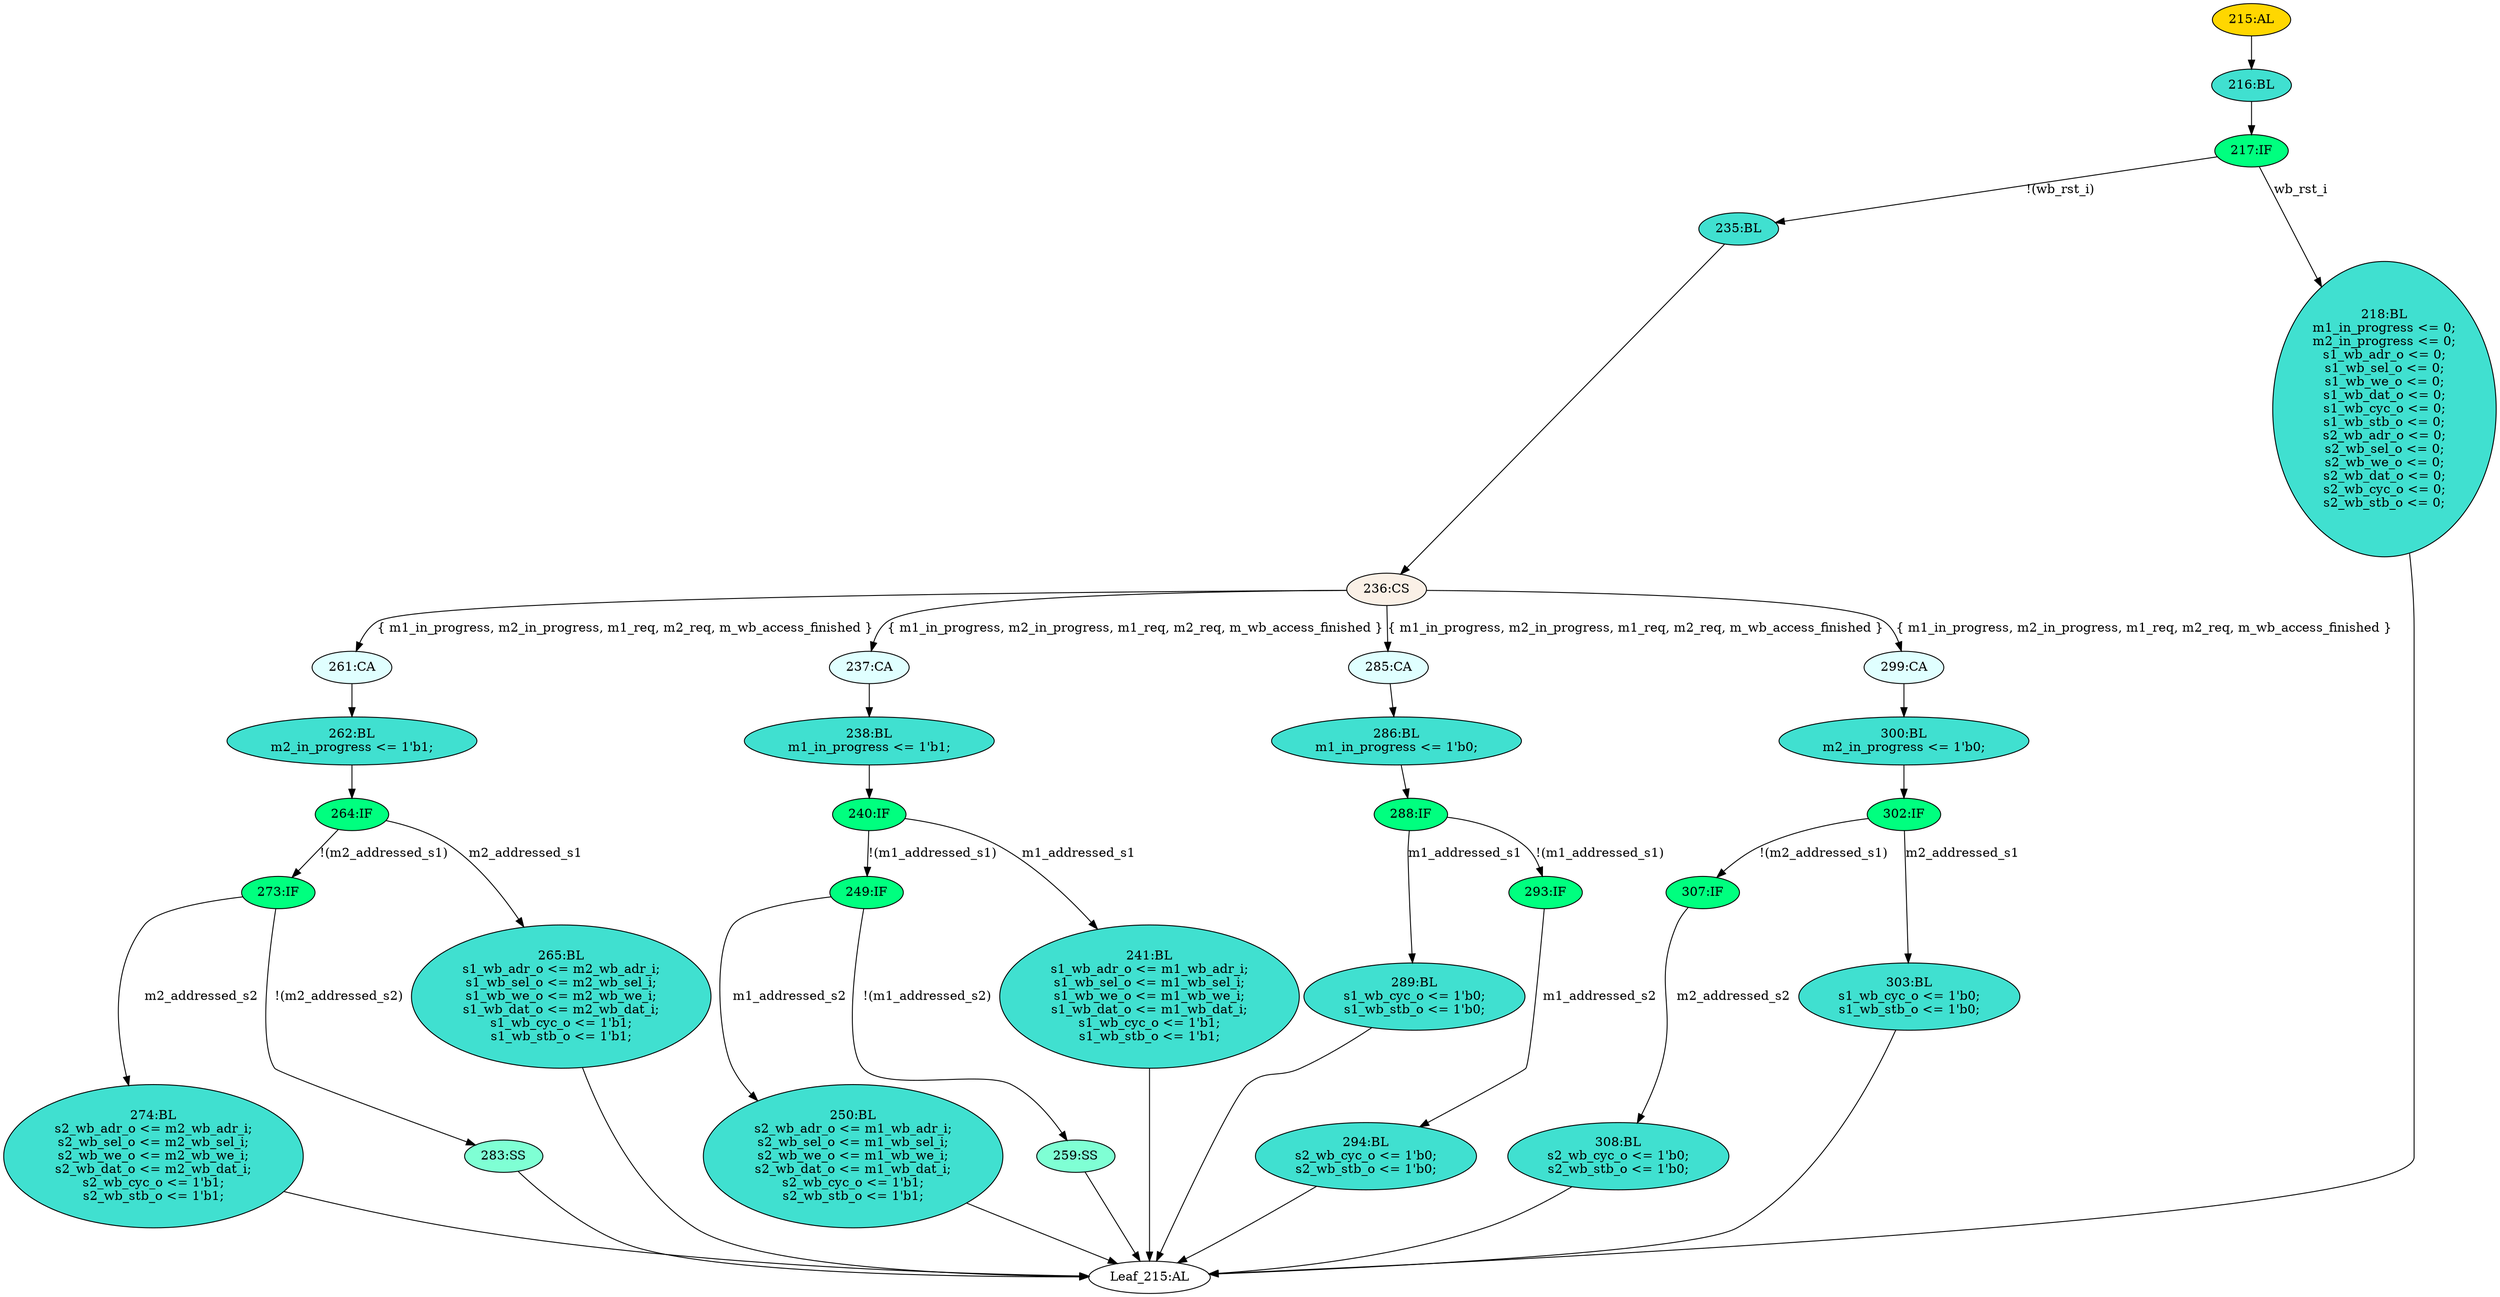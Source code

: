 strict digraph "" {
	node [label="\N"];
	"273:IF"	 [ast="<pyverilog.vparser.ast.IfStatement object at 0x7f88e956d3d0>",
		fillcolor=springgreen,
		label="273:IF",
		statements="[]",
		style=filled,
		typ=IfStatement];
	"274:BL"	 [ast="<pyverilog.vparser.ast.Block object at 0x7f88e956d610>",
		fillcolor=turquoise,
		label="274:BL
s2_wb_adr_o <= m2_wb_adr_i;
s2_wb_sel_o <= m2_wb_sel_i;
s2_wb_we_o <= m2_wb_we_i;
s2_wb_dat_o <= m2_wb_dat_i;
s2_wb_cyc_o <= \
1'b1;
s2_wb_stb_o <= 1'b1;",
		statements="[<pyverilog.vparser.ast.NonblockingSubstitution object at 0x7f88e956d690>, <pyverilog.vparser.ast.NonblockingSubstitution object \
at 0x7f88e956dad0>, <pyverilog.vparser.ast.NonblockingSubstitution object at 0x7f88e956dc10>, <pyverilog.vparser.ast.NonblockingSubstitution \
object at 0x7f88e956dd50>, <pyverilog.vparser.ast.NonblockingSubstitution object at 0x7f88e956de90>, <pyverilog.vparser.ast.NonblockingSubstitution \
object at 0x7f88e956dfd0>]",
		style=filled,
		typ=Block];
	"273:IF" -> "274:BL"	 [cond="['m2_addressed_s2']",
		label=m2_addressed_s2,
		lineno=273];
	"283:SS"	 [ast="<pyverilog.vparser.ast.SingleStatement object at 0x7f88e956d810>",
		fillcolor=aquamarine,
		label="283:SS",
		statements="[]",
		style=filled,
		typ=SingleStatement];
	"273:IF" -> "283:SS"	 [cond="['m2_addressed_s2']",
		label="!(m2_addressed_s2)",
		lineno=273];
	"289:BL"	 [ast="<pyverilog.vparser.ast.Block object at 0x7f88e9571450>",
		fillcolor=turquoise,
		label="289:BL
s1_wb_cyc_o <= 1'b0;
s1_wb_stb_o <= 1'b0;",
		statements="[<pyverilog.vparser.ast.NonblockingSubstitution object at 0x7f88e95711d0>, <pyverilog.vparser.ast.NonblockingSubstitution object \
at 0x7f88e9571310>]",
		style=filled,
		typ=Block];
	"Leaf_215:AL"	 [def_var="['s1_wb_dat_o', 's1_wb_cyc_o', 's2_wb_stb_o', 's1_wb_stb_o', 's2_wb_dat_o', 'm1_in_progress', 's2_wb_cyc_o', 's2_wb_adr_o', 's2_\
wb_we_o', 's2_wb_sel_o', 's1_wb_we_o', 's1_wb_adr_o', 's1_wb_sel_o', 'm2_in_progress']",
		label="Leaf_215:AL"];
	"289:BL" -> "Leaf_215:AL"	 [cond="[]",
		lineno=None];
	"261:CA"	 [ast="<pyverilog.vparser.ast.Case object at 0x7f88e9571490>",
		fillcolor=lightcyan,
		label="261:CA",
		statements="[]",
		style=filled,
		typ=Case];
	"262:BL"	 [ast="<pyverilog.vparser.ast.Block object at 0x7f88e9571510>",
		fillcolor=turquoise,
		label="262:BL
m2_in_progress <= 1'b1;",
		statements="[<pyverilog.vparser.ast.NonblockingSubstitution object at 0x7f88e9571550>]",
		style=filled,
		typ=Block];
	"261:CA" -> "262:BL"	 [cond="[]",
		lineno=None];
	"235:BL"	 [ast="<pyverilog.vparser.ast.Block object at 0x7f88e9571ed0>",
		fillcolor=turquoise,
		label="235:BL",
		statements="[]",
		style=filled,
		typ=Block];
	"236:CS"	 [ast="<pyverilog.vparser.ast.CaseStatement object at 0x7f88e9571f10>",
		fillcolor=linen,
		label="236:CS",
		statements="[]",
		style=filled,
		typ=CaseStatement];
	"235:BL" -> "236:CS"	 [cond="[]",
		lineno=None];
	"217:IF"	 [ast="<pyverilog.vparser.ast.IfStatement object at 0x7f88e958c750>",
		fillcolor=springgreen,
		label="217:IF",
		statements="[]",
		style=filled,
		typ=IfStatement];
	"217:IF" -> "235:BL"	 [cond="['wb_rst_i']",
		label="!(wb_rst_i)",
		lineno=217];
	"218:BL"	 [ast="<pyverilog.vparser.ast.Block object at 0x7f88e958c790>",
		fillcolor=turquoise,
		label="218:BL
m1_in_progress <= 0;
m2_in_progress <= 0;
s1_wb_adr_o <= 0;
s1_wb_sel_o <= 0;
s1_wb_we_o <= 0;
s1_wb_dat_o <= 0;
s1_wb_cyc_\
o <= 0;
s1_wb_stb_o <= 0;
s2_wb_adr_o <= 0;
s2_wb_sel_o <= 0;
s2_wb_we_o <= 0;
s2_wb_dat_o <= 0;
s2_wb_cyc_o <= 0;
s2_wb_stb_o <= \
0;",
		statements="[<pyverilog.vparser.ast.NonblockingSubstitution object at 0x7f88e958c7d0>, <pyverilog.vparser.ast.NonblockingSubstitution object \
at 0x7f88e958c950>, <pyverilog.vparser.ast.NonblockingSubstitution object at 0x7f88e958cad0>, <pyverilog.vparser.ast.NonblockingSubstitution \
object at 0x7f88e958cc10>, <pyverilog.vparser.ast.NonblockingSubstitution object at 0x7f88e958cd50>, <pyverilog.vparser.ast.NonblockingSubstitution \
object at 0x7f88e958ce90>, <pyverilog.vparser.ast.NonblockingSubstitution object at 0x7f88e958cfd0>, <pyverilog.vparser.ast.NonblockingSubstitution \
object at 0x7f88e9595150>, <pyverilog.vparser.ast.NonblockingSubstitution object at 0x7f88e9595290>, <pyverilog.vparser.ast.NonblockingSubstitution \
object at 0x7f88e95953d0>, <pyverilog.vparser.ast.NonblockingSubstitution object at 0x7f88e9595510>, <pyverilog.vparser.ast.NonblockingSubstitution \
object at 0x7f88e9595650>, <pyverilog.vparser.ast.NonblockingSubstitution object at 0x7f88e9595790>, <pyverilog.vparser.ast.NonblockingSubstitution \
object at 0x7f88e95958d0>]",
		style=filled,
		typ=Block];
	"217:IF" -> "218:BL"	 [cond="['wb_rst_i']",
		label=wb_rst_i,
		lineno=217];
	"294:BL"	 [ast="<pyverilog.vparser.ast.Block object at 0x7f88e9583990>",
		fillcolor=turquoise,
		label="294:BL
s2_wb_cyc_o <= 1'b0;
s2_wb_stb_o <= 1'b0;",
		statements="[<pyverilog.vparser.ast.NonblockingSubstitution object at 0x7f88e95839d0>, <pyverilog.vparser.ast.NonblockingSubstitution object \
at 0x7f88e9583b10>]",
		style=filled,
		typ=Block];
	"294:BL" -> "Leaf_215:AL"	 [cond="[]",
		lineno=None];
	"216:BL"	 [ast="<pyverilog.vparser.ast.Block object at 0x7f88e958c710>",
		fillcolor=turquoise,
		label="216:BL",
		statements="[]",
		style=filled,
		typ=Block];
	"216:BL" -> "217:IF"	 [cond="[]",
		lineno=None];
	"286:BL"	 [ast="<pyverilog.vparser.ast.Block object at 0x7f88e9583750>",
		fillcolor=turquoise,
		label="286:BL
m1_in_progress <= 1'b0;",
		statements="[<pyverilog.vparser.ast.NonblockingSubstitution object at 0x7f88e9583790>]",
		style=filled,
		typ=Block];
	"288:IF"	 [ast="<pyverilog.vparser.ast.IfStatement object at 0x7f88e9583910>",
		fillcolor=springgreen,
		label="288:IF",
		statements="[]",
		style=filled,
		typ=IfStatement];
	"286:BL" -> "288:IF"	 [cond="[]",
		lineno=None];
	"240:IF"	 [ast="<pyverilog.vparser.ast.IfStatement object at 0x7f88e957a450>",
		fillcolor=springgreen,
		label="240:IF",
		statements="[]",
		style=filled,
		typ=IfStatement];
	"249:IF"	 [ast="<pyverilog.vparser.ast.IfStatement object at 0x7f88e957a490>",
		fillcolor=springgreen,
		label="249:IF",
		statements="[]",
		style=filled,
		typ=IfStatement];
	"240:IF" -> "249:IF"	 [cond="['m1_addressed_s1']",
		label="!(m1_addressed_s1)",
		lineno=240];
	"241:BL"	 [ast="<pyverilog.vparser.ast.Block object at 0x7f88e957ae10>",
		fillcolor=turquoise,
		label="241:BL
s1_wb_adr_o <= m1_wb_adr_i;
s1_wb_sel_o <= m1_wb_sel_i;
s1_wb_we_o <= m1_wb_we_i;
s1_wb_dat_o <= m1_wb_dat_i;
s1_wb_cyc_o <= \
1'b1;
s1_wb_stb_o <= 1'b1;",
		statements="[<pyverilog.vparser.ast.NonblockingSubstitution object at 0x7f88e957ae50>, <pyverilog.vparser.ast.NonblockingSubstitution object \
at 0x7f88e957af90>, <pyverilog.vparser.ast.NonblockingSubstitution object at 0x7f88e9583110>, <pyverilog.vparser.ast.NonblockingSubstitution \
object at 0x7f88e9583250>, <pyverilog.vparser.ast.NonblockingSubstitution object at 0x7f88e9583390>, <pyverilog.vparser.ast.NonblockingSubstitution \
object at 0x7f88e95834d0>]",
		style=filled,
		typ=Block];
	"240:IF" -> "241:BL"	 [cond="['m1_addressed_s1']",
		label=m1_addressed_s1,
		lineno=240];
	"265:BL"	 [ast="<pyverilog.vparser.ast.Block object at 0x7f88e9571710>",
		fillcolor=turquoise,
		label="265:BL
s1_wb_adr_o <= m2_wb_adr_i;
s1_wb_sel_o <= m2_wb_sel_i;
s1_wb_we_o <= m2_wb_we_i;
s1_wb_dat_o <= m2_wb_dat_i;
s1_wb_cyc_o <= \
1'b1;
s1_wb_stb_o <= 1'b1;",
		statements="[<pyverilog.vparser.ast.NonblockingSubstitution object at 0x7f88e9571750>, <pyverilog.vparser.ast.NonblockingSubstitution object \
at 0x7f88e9571890>, <pyverilog.vparser.ast.NonblockingSubstitution object at 0x7f88e95719d0>, <pyverilog.vparser.ast.NonblockingSubstitution \
object at 0x7f88e9571b10>, <pyverilog.vparser.ast.NonblockingSubstitution object at 0x7f88e9571c50>, <pyverilog.vparser.ast.NonblockingSubstitution \
object at 0x7f88e9571d10>]",
		style=filled,
		typ=Block];
	"265:BL" -> "Leaf_215:AL"	 [cond="[]",
		lineno=None];
	"218:BL" -> "Leaf_215:AL"	 [cond="[]",
		lineno=None];
	"238:BL"	 [ast="<pyverilog.vparser.ast.Block object at 0x7f88e957a290>",
		fillcolor=turquoise,
		label="238:BL
m1_in_progress <= 1'b1;",
		statements="[<pyverilog.vparser.ast.NonblockingSubstitution object at 0x7f88e957a2d0>]",
		style=filled,
		typ=Block];
	"238:BL" -> "240:IF"	 [cond="[]",
		lineno=None];
	"237:CA"	 [ast="<pyverilog.vparser.ast.Case object at 0x7f88e957a1d0>",
		fillcolor=lightcyan,
		label="237:CA",
		statements="[]",
		style=filled,
		typ=Case];
	"237:CA" -> "238:BL"	 [cond="[]",
		lineno=None];
	"250:BL"	 [ast="<pyverilog.vparser.ast.Block object at 0x7f88e957a5d0>",
		fillcolor=turquoise,
		label="250:BL
s2_wb_adr_o <= m1_wb_adr_i;
s2_wb_sel_o <= m1_wb_sel_i;
s2_wb_we_o <= m1_wb_we_i;
s2_wb_dat_o <= m1_wb_dat_i;
s2_wb_cyc_o <= \
1'b1;
s2_wb_stb_o <= 1'b1;",
		statements="[<pyverilog.vparser.ast.NonblockingSubstitution object at 0x7f88e957a610>, <pyverilog.vparser.ast.NonblockingSubstitution object \
at 0x7f88e957a750>, <pyverilog.vparser.ast.NonblockingSubstitution object at 0x7f88e957a890>, <pyverilog.vparser.ast.NonblockingSubstitution \
object at 0x7f88e957a9d0>, <pyverilog.vparser.ast.NonblockingSubstitution object at 0x7f88e957ab10>, <pyverilog.vparser.ast.NonblockingSubstitution \
object at 0x7f88e957ac50>]",
		style=filled,
		typ=Block];
	"250:BL" -> "Leaf_215:AL"	 [cond="[]",
		lineno=None];
	"285:CA"	 [ast="<pyverilog.vparser.ast.Case object at 0x7f88e9583690>",
		fillcolor=lightcyan,
		label="285:CA",
		statements="[]",
		style=filled,
		typ=Case];
	"285:CA" -> "286:BL"	 [cond="[]",
		lineno=None];
	"215:AL"	 [ast="<pyverilog.vparser.ast.Always object at 0x7f88c8755c50>",
		clk_sens=True,
		fillcolor=gold,
		label="215:AL",
		sens="['wb_clk_i', 'wb_rst_i']",
		statements="[]",
		style=filled,
		typ=Always,
		use_var="['m1_addressed_s1', 'm2_wb_sel_i', 'm1_addressed_s2', 'wb_rst_i', 'm1_wb_we_i', 'm1_in_progress', 'm1_req', 'm2_wb_dat_i', 'm2_wb_\
we_i', 'm_wb_access_finished', 'm2_req', 'm1_wb_dat_i', 'm1_wb_adr_i', 'm2_addressed_s1', 'm2_addressed_s2', 'm1_wb_sel_i', 'm2_\
wb_adr_i', 'm2_in_progress']"];
	"215:AL" -> "216:BL"	 [cond="[]",
		lineno=None];
	"274:BL" -> "Leaf_215:AL"	 [cond="[]",
		lineno=None];
	"264:IF"	 [ast="<pyverilog.vparser.ast.IfStatement object at 0x7f88e95716d0>",
		fillcolor=springgreen,
		label="264:IF",
		statements="[]",
		style=filled,
		typ=IfStatement];
	"262:BL" -> "264:IF"	 [cond="[]",
		lineno=None];
	"299:CA"	 [ast="<pyverilog.vparser.ast.Case object at 0x7f88e9583d50>",
		fillcolor=lightcyan,
		label="299:CA",
		statements="[]",
		style=filled,
		typ=Case];
	"300:BL"	 [ast="<pyverilog.vparser.ast.Block object at 0x7f88e9583e10>",
		fillcolor=turquoise,
		label="300:BL
m2_in_progress <= 1'b0;",
		statements="[<pyverilog.vparser.ast.NonblockingSubstitution object at 0x7f88e9583e50>]",
		style=filled,
		typ=Block];
	"299:CA" -> "300:BL"	 [cond="[]",
		lineno=None];
	"307:IF"	 [ast="<pyverilog.vparser.ast.IfStatement object at 0x7f88e958c050>",
		fillcolor=springgreen,
		label="307:IF",
		statements="[]",
		style=filled,
		typ=IfStatement];
	"308:BL"	 [ast="<pyverilog.vparser.ast.Block object at 0x7f88e958c090>",
		fillcolor=turquoise,
		label="308:BL
s2_wb_cyc_o <= 1'b0;
s2_wb_stb_o <= 1'b0;",
		statements="[<pyverilog.vparser.ast.NonblockingSubstitution object at 0x7f88e958c0d0>, <pyverilog.vparser.ast.NonblockingSubstitution object \
at 0x7f88e958c210>]",
		style=filled,
		typ=Block];
	"307:IF" -> "308:BL"	 [cond="['m2_addressed_s2']",
		label=m2_addressed_s2,
		lineno=307];
	"308:BL" -> "Leaf_215:AL"	 [cond="[]",
		lineno=None];
	"293:IF"	 [ast="<pyverilog.vparser.ast.IfStatement object at 0x7f88e9583950>",
		fillcolor=springgreen,
		label="293:IF",
		statements="[]",
		style=filled,
		typ=IfStatement];
	"293:IF" -> "294:BL"	 [cond="['m1_addressed_s2']",
		label=m1_addressed_s2,
		lineno=293];
	"236:CS" -> "261:CA"	 [cond="['m1_in_progress', 'm2_in_progress', 'm1_req', 'm2_req', 'm_wb_access_finished']",
		label="{ m1_in_progress, m2_in_progress, m1_req, m2_req, m_wb_access_finished }",
		lineno=236];
	"236:CS" -> "237:CA"	 [cond="['m1_in_progress', 'm2_in_progress', 'm1_req', 'm2_req', 'm_wb_access_finished']",
		label="{ m1_in_progress, m2_in_progress, m1_req, m2_req, m_wb_access_finished }",
		lineno=236];
	"236:CS" -> "285:CA"	 [cond="['m1_in_progress', 'm2_in_progress', 'm1_req', 'm2_req', 'm_wb_access_finished']",
		label="{ m1_in_progress, m2_in_progress, m1_req, m2_req, m_wb_access_finished }",
		lineno=236];
	"236:CS" -> "299:CA"	 [cond="['m1_in_progress', 'm2_in_progress', 'm1_req', 'm2_req', 'm_wb_access_finished']",
		label="{ m1_in_progress, m2_in_progress, m1_req, m2_req, m_wb_access_finished }",
		lineno=236];
	"303:BL"	 [ast="<pyverilog.vparser.ast.Block object at 0x7f88e958c3d0>",
		fillcolor=turquoise,
		label="303:BL
s1_wb_cyc_o <= 1'b0;
s1_wb_stb_o <= 1'b0;",
		statements="[<pyverilog.vparser.ast.NonblockingSubstitution object at 0x7f88e958c410>, <pyverilog.vparser.ast.NonblockingSubstitution object \
at 0x7f88e958c550>]",
		style=filled,
		typ=Block];
	"303:BL" -> "Leaf_215:AL"	 [cond="[]",
		lineno=None];
	"264:IF" -> "273:IF"	 [cond="['m2_addressed_s1']",
		label="!(m2_addressed_s1)",
		lineno=264];
	"264:IF" -> "265:BL"	 [cond="['m2_addressed_s1']",
		label=m2_addressed_s1,
		lineno=264];
	"288:IF" -> "289:BL"	 [cond="['m1_addressed_s1']",
		label=m1_addressed_s1,
		lineno=288];
	"288:IF" -> "293:IF"	 [cond="['m1_addressed_s1']",
		label="!(m1_addressed_s1)",
		lineno=288];
	"259:SS"	 [ast="<pyverilog.vparser.ast.SingleStatement object at 0x7f88e957a4d0>",
		fillcolor=aquamarine,
		label="259:SS",
		statements="[]",
		style=filled,
		typ=SingleStatement];
	"259:SS" -> "Leaf_215:AL"	 [cond="[]",
		lineno=None];
	"302:IF"	 [ast="<pyverilog.vparser.ast.IfStatement object at 0x7f88e9583fd0>",
		fillcolor=springgreen,
		label="302:IF",
		statements="[]",
		style=filled,
		typ=IfStatement];
	"300:BL" -> "302:IF"	 [cond="[]",
		lineno=None];
	"249:IF" -> "250:BL"	 [cond="['m1_addressed_s2']",
		label=m1_addressed_s2,
		lineno=249];
	"249:IF" -> "259:SS"	 [cond="['m1_addressed_s2']",
		label="!(m1_addressed_s2)",
		lineno=249];
	"283:SS" -> "Leaf_215:AL"	 [cond="[]",
		lineno=None];
	"241:BL" -> "Leaf_215:AL"	 [cond="[]",
		lineno=None];
	"302:IF" -> "307:IF"	 [cond="['m2_addressed_s1']",
		label="!(m2_addressed_s1)",
		lineno=302];
	"302:IF" -> "303:BL"	 [cond="['m2_addressed_s1']",
		label=m2_addressed_s1,
		lineno=302];
}
